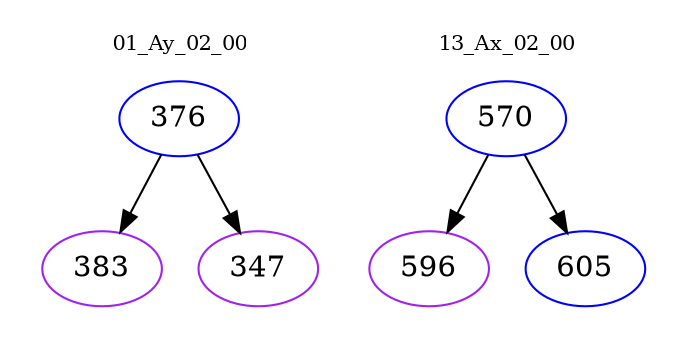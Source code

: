 digraph{
subgraph cluster_0 {
color = white
label = "01_Ay_02_00";
fontsize=10;
T0_376 [label="376", color="blue"]
T0_376 -> T0_383 [color="black"]
T0_383 [label="383", color="purple"]
T0_376 -> T0_347 [color="black"]
T0_347 [label="347", color="purple"]
}
subgraph cluster_1 {
color = white
label = "13_Ax_02_00";
fontsize=10;
T1_570 [label="570", color="blue"]
T1_570 -> T1_596 [color="black"]
T1_596 [label="596", color="purple"]
T1_570 -> T1_605 [color="black"]
T1_605 [label="605", color="blue"]
}
}
